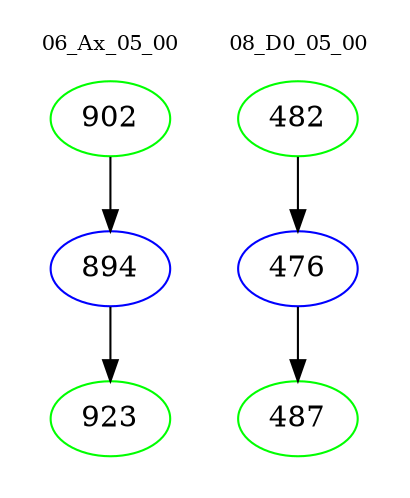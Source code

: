 digraph{
subgraph cluster_0 {
color = white
label = "06_Ax_05_00";
fontsize=10;
T0_902 [label="902", color="green"]
T0_902 -> T0_894 [color="black"]
T0_894 [label="894", color="blue"]
T0_894 -> T0_923 [color="black"]
T0_923 [label="923", color="green"]
}
subgraph cluster_1 {
color = white
label = "08_D0_05_00";
fontsize=10;
T1_482 [label="482", color="green"]
T1_482 -> T1_476 [color="black"]
T1_476 [label="476", color="blue"]
T1_476 -> T1_487 [color="black"]
T1_487 [label="487", color="green"]
}
}
